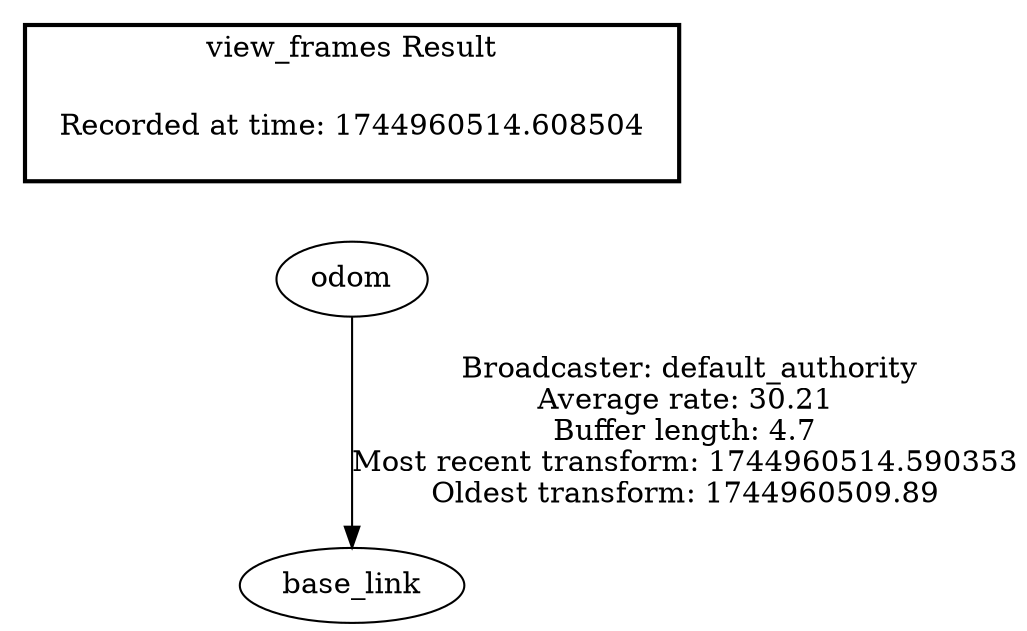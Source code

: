 digraph G {
"odom" -> "base_link"[label=" Broadcaster: default_authority\nAverage rate: 30.21\nBuffer length: 4.7\nMost recent transform: 1744960514.590353\nOldest transform: 1744960509.89\n"];
edge [style=invis];
 subgraph cluster_legend { style=bold; color=black; label ="view_frames Result";
"Recorded at time: 1744960514.608504"[ shape=plaintext ] ;
}->"odom";
}